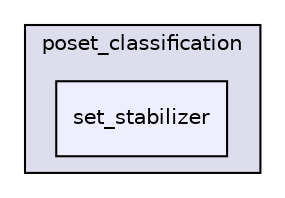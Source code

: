digraph "src/lib/poset_classification/set_stabilizer" {
  compound=true
  node [ fontsize="10", fontname="Helvetica"];
  edge [ labelfontsize="10", labelfontname="Helvetica"];
  subgraph clusterdir_36d0d98b85f6b4b768ba541b6da5206e {
    graph [ bgcolor="#ddddee", pencolor="black", label="poset_classification" fontname="Helvetica", fontsize="10", URL="dir_36d0d98b85f6b4b768ba541b6da5206e.html"]
  dir_a07f225762f17572b4e9fedbdb631730 [shape=box, label="set_stabilizer", style="filled", fillcolor="#eeeeff", pencolor="black", URL="dir_a07f225762f17572b4e9fedbdb631730.html"];
  }
}
